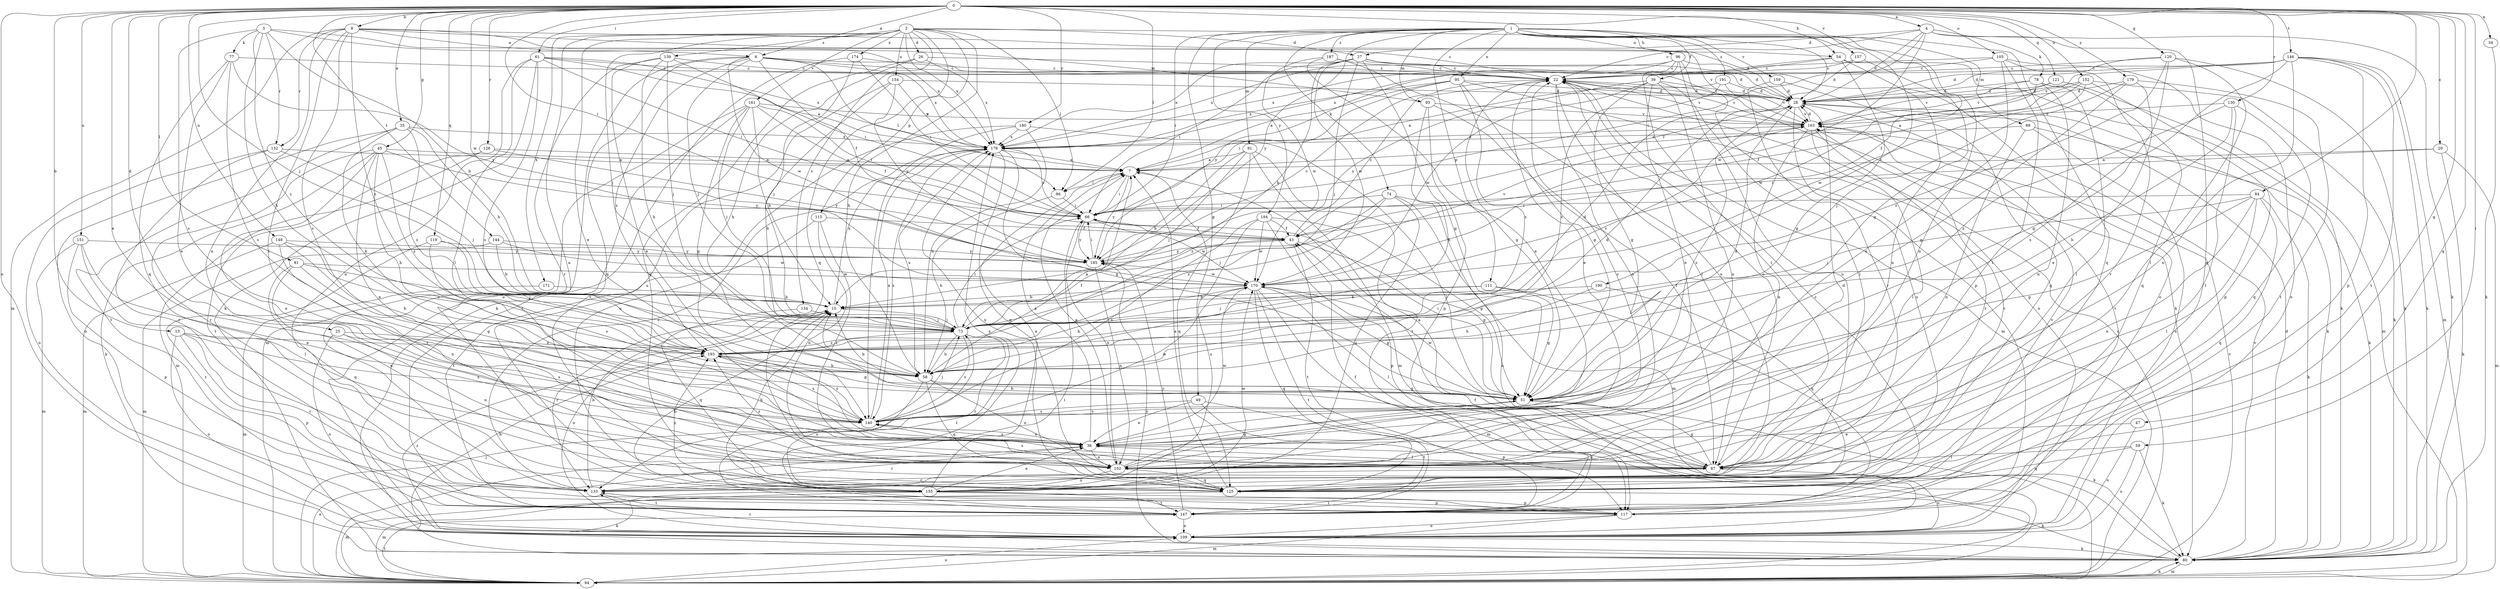 strict digraph  {
0;
1;
2;
3;
4;
6;
7;
8;
13;
15;
20;
22;
25;
26;
27;
28;
34;
35;
36;
39;
43;
45;
47;
49;
51;
54;
58;
59;
61;
66;
73;
74;
77;
78;
80;
81;
84;
86;
87;
88;
91;
93;
94;
95;
96;
102;
105;
109;
111;
115;
117;
119;
120;
121;
125;
126;
130;
132;
133;
134;
139;
140;
144;
146;
147;
148;
151;
152;
154;
155;
157;
159;
161;
163;
170;
171;
174;
178;
179;
180;
184;
185;
187;
190;
191;
193;
0 -> 4  [label=a];
0 -> 6  [label=a];
0 -> 8  [label=b];
0 -> 13  [label=b];
0 -> 20  [label=c];
0 -> 25  [label=d];
0 -> 34  [label=e];
0 -> 35  [label=e];
0 -> 36  [label=e];
0 -> 45  [label=g];
0 -> 47  [label=g];
0 -> 54  [label=h];
0 -> 59  [label=i];
0 -> 61  [label=i];
0 -> 66  [label=i];
0 -> 73  [label=j];
0 -> 81  [label=l];
0 -> 84  [label=l];
0 -> 86  [label=l];
0 -> 105  [label=o];
0 -> 109  [label=o];
0 -> 119  [label=q];
0 -> 120  [label=q];
0 -> 121  [label=q];
0 -> 125  [label=q];
0 -> 126  [label=r];
0 -> 130  [label=r];
0 -> 144  [label=t];
0 -> 146  [label=t];
0 -> 148  [label=u];
0 -> 151  [label=u];
0 -> 152  [label=u];
0 -> 157  [label=v];
0 -> 170  [label=w];
0 -> 179  [label=y];
0 -> 180  [label=y];
1 -> 39  [label=f];
1 -> 43  [label=f];
1 -> 49  [label=g];
1 -> 51  [label=g];
1 -> 66  [label=i];
1 -> 74  [label=k];
1 -> 88  [label=m];
1 -> 91  [label=m];
1 -> 93  [label=m];
1 -> 95  [label=n];
1 -> 96  [label=n];
1 -> 102  [label=n];
1 -> 111  [label=p];
1 -> 125  [label=q];
1 -> 159  [label=v];
1 -> 184  [label=y];
1 -> 185  [label=y];
1 -> 187  [label=z];
1 -> 190  [label=z];
1 -> 191  [label=z];
2 -> 26  [label=d];
2 -> 27  [label=d];
2 -> 36  [label=e];
2 -> 54  [label=h];
2 -> 58  [label=h];
2 -> 73  [label=j];
2 -> 86  [label=l];
2 -> 115  [label=p];
2 -> 125  [label=q];
2 -> 134  [label=s];
2 -> 139  [label=s];
2 -> 154  [label=u];
2 -> 155  [label=u];
2 -> 161  [label=v];
2 -> 171  [label=x];
2 -> 174  [label=x];
2 -> 178  [label=x];
3 -> 15  [label=b];
3 -> 58  [label=h];
3 -> 77  [label=k];
3 -> 93  [label=m];
3 -> 132  [label=r];
3 -> 140  [label=s];
3 -> 163  [label=v];
3 -> 193  [label=z];
4 -> 22  [label=c];
4 -> 27  [label=d];
4 -> 28  [label=d];
4 -> 66  [label=i];
4 -> 78  [label=k];
4 -> 80  [label=k];
4 -> 125  [label=q];
4 -> 170  [label=w];
6 -> 22  [label=c];
6 -> 28  [label=d];
6 -> 43  [label=f];
6 -> 73  [label=j];
6 -> 86  [label=l];
6 -> 109  [label=o];
6 -> 125  [label=q];
6 -> 170  [label=w];
6 -> 178  [label=x];
6 -> 193  [label=z];
7 -> 66  [label=i];
7 -> 86  [label=l];
7 -> 125  [label=q];
7 -> 185  [label=y];
8 -> 6  [label=a];
8 -> 22  [label=c];
8 -> 28  [label=d];
8 -> 87  [label=l];
8 -> 94  [label=m];
8 -> 102  [label=n];
8 -> 132  [label=r];
8 -> 140  [label=s];
8 -> 178  [label=x];
8 -> 193  [label=z];
13 -> 109  [label=o];
13 -> 117  [label=p];
13 -> 133  [label=r];
13 -> 140  [label=s];
13 -> 193  [label=z];
15 -> 73  [label=j];
15 -> 109  [label=o];
15 -> 133  [label=r];
15 -> 178  [label=x];
20 -> 7  [label=a];
20 -> 66  [label=i];
20 -> 80  [label=k];
20 -> 94  [label=m];
22 -> 28  [label=d];
22 -> 36  [label=e];
22 -> 51  [label=g];
22 -> 87  [label=l];
22 -> 94  [label=m];
22 -> 102  [label=n];
22 -> 163  [label=v];
25 -> 102  [label=n];
25 -> 109  [label=o];
25 -> 140  [label=s];
25 -> 193  [label=z];
26 -> 22  [label=c];
26 -> 58  [label=h];
26 -> 125  [label=q];
26 -> 178  [label=x];
27 -> 15  [label=b];
27 -> 22  [label=c];
27 -> 28  [label=d];
27 -> 51  [label=g];
27 -> 66  [label=i];
27 -> 73  [label=j];
27 -> 80  [label=k];
27 -> 170  [label=w];
27 -> 178  [label=x];
28 -> 22  [label=c];
28 -> 80  [label=k];
28 -> 140  [label=s];
28 -> 147  [label=t];
28 -> 155  [label=u];
28 -> 163  [label=v];
34 -> 80  [label=k];
35 -> 15  [label=b];
35 -> 58  [label=h];
35 -> 109  [label=o];
35 -> 147  [label=t];
35 -> 178  [label=x];
35 -> 193  [label=z];
36 -> 7  [label=a];
36 -> 87  [label=l];
36 -> 102  [label=n];
36 -> 133  [label=r];
36 -> 140  [label=s];
36 -> 170  [label=w];
39 -> 28  [label=d];
39 -> 36  [label=e];
39 -> 51  [label=g];
39 -> 87  [label=l];
39 -> 102  [label=n];
39 -> 170  [label=w];
39 -> 185  [label=y];
43 -> 22  [label=c];
43 -> 51  [label=g];
43 -> 147  [label=t];
43 -> 185  [label=y];
45 -> 7  [label=a];
45 -> 36  [label=e];
45 -> 58  [label=h];
45 -> 80  [label=k];
45 -> 102  [label=n];
45 -> 133  [label=r];
45 -> 185  [label=y];
45 -> 193  [label=z];
47 -> 36  [label=e];
47 -> 109  [label=o];
49 -> 36  [label=e];
49 -> 117  [label=p];
49 -> 140  [label=s];
49 -> 147  [label=t];
51 -> 15  [label=b];
51 -> 28  [label=d];
51 -> 66  [label=i];
51 -> 80  [label=k];
51 -> 140  [label=s];
51 -> 170  [label=w];
54 -> 22  [label=c];
54 -> 51  [label=g];
54 -> 80  [label=k];
54 -> 102  [label=n];
54 -> 178  [label=x];
58 -> 7  [label=a];
58 -> 28  [label=d];
58 -> 51  [label=g];
58 -> 102  [label=n];
58 -> 125  [label=q];
58 -> 155  [label=u];
58 -> 178  [label=x];
59 -> 80  [label=k];
59 -> 87  [label=l];
59 -> 109  [label=o];
59 -> 125  [label=q];
61 -> 7  [label=a];
61 -> 22  [label=c];
61 -> 66  [label=i];
61 -> 80  [label=k];
61 -> 87  [label=l];
61 -> 140  [label=s];
61 -> 155  [label=u];
61 -> 178  [label=x];
66 -> 43  [label=f];
66 -> 102  [label=n];
66 -> 170  [label=w];
66 -> 178  [label=x];
66 -> 185  [label=y];
73 -> 28  [label=d];
73 -> 43  [label=f];
73 -> 58  [label=h];
73 -> 66  [label=i];
73 -> 133  [label=r];
73 -> 140  [label=s];
73 -> 147  [label=t];
73 -> 163  [label=v];
73 -> 193  [label=z];
74 -> 66  [label=i];
74 -> 73  [label=j];
74 -> 94  [label=m];
74 -> 109  [label=o];
74 -> 155  [label=u];
74 -> 193  [label=z];
77 -> 22  [label=c];
77 -> 36  [label=e];
77 -> 125  [label=q];
77 -> 140  [label=s];
77 -> 185  [label=y];
78 -> 28  [label=d];
78 -> 87  [label=l];
78 -> 102  [label=n];
78 -> 125  [label=q];
78 -> 163  [label=v];
78 -> 170  [label=w];
80 -> 15  [label=b];
80 -> 28  [label=d];
80 -> 43  [label=f];
80 -> 94  [label=m];
80 -> 163  [label=v];
80 -> 185  [label=y];
81 -> 51  [label=g];
81 -> 73  [label=j];
81 -> 102  [label=n];
81 -> 125  [label=q];
81 -> 170  [label=w];
84 -> 51  [label=g];
84 -> 66  [label=i];
84 -> 73  [label=j];
84 -> 80  [label=k];
84 -> 87  [label=l];
84 -> 102  [label=n];
84 -> 125  [label=q];
86 -> 58  [label=h];
86 -> 66  [label=i];
87 -> 7  [label=a];
87 -> 15  [label=b];
87 -> 22  [label=c];
87 -> 36  [label=e];
87 -> 51  [label=g];
87 -> 109  [label=o];
87 -> 133  [label=r];
88 -> 80  [label=k];
88 -> 102  [label=n];
88 -> 109  [label=o];
88 -> 178  [label=x];
91 -> 7  [label=a];
91 -> 15  [label=b];
91 -> 73  [label=j];
91 -> 94  [label=m];
91 -> 147  [label=t];
91 -> 193  [label=z];
93 -> 58  [label=h];
93 -> 87  [label=l];
93 -> 117  [label=p];
93 -> 163  [label=v];
94 -> 22  [label=c];
94 -> 36  [label=e];
94 -> 66  [label=i];
94 -> 73  [label=j];
94 -> 80  [label=k];
94 -> 109  [label=o];
94 -> 147  [label=t];
94 -> 163  [label=v];
95 -> 7  [label=a];
95 -> 28  [label=d];
95 -> 51  [label=g];
95 -> 66  [label=i];
95 -> 109  [label=o];
95 -> 178  [label=x];
95 -> 193  [label=z];
96 -> 22  [label=c];
96 -> 87  [label=l];
96 -> 109  [label=o];
96 -> 117  [label=p];
96 -> 155  [label=u];
96 -> 178  [label=x];
96 -> 185  [label=y];
102 -> 7  [label=a];
102 -> 22  [label=c];
102 -> 28  [label=d];
102 -> 51  [label=g];
102 -> 125  [label=q];
102 -> 140  [label=s];
102 -> 155  [label=u];
102 -> 193  [label=z];
105 -> 22  [label=c];
105 -> 36  [label=e];
105 -> 87  [label=l];
105 -> 109  [label=o];
105 -> 133  [label=r];
105 -> 178  [label=x];
109 -> 80  [label=k];
109 -> 133  [label=r];
109 -> 193  [label=z];
111 -> 15  [label=b];
111 -> 51  [label=g];
111 -> 73  [label=j];
111 -> 147  [label=t];
115 -> 43  [label=f];
115 -> 87  [label=l];
115 -> 102  [label=n];
115 -> 147  [label=t];
117 -> 15  [label=b];
117 -> 22  [label=c];
117 -> 94  [label=m];
117 -> 109  [label=o];
117 -> 133  [label=r];
119 -> 140  [label=s];
119 -> 147  [label=t];
119 -> 185  [label=y];
119 -> 193  [label=z];
120 -> 22  [label=c];
120 -> 28  [label=d];
120 -> 80  [label=k];
120 -> 87  [label=l];
120 -> 140  [label=s];
120 -> 193  [label=z];
121 -> 28  [label=d];
121 -> 94  [label=m];
121 -> 163  [label=v];
125 -> 7  [label=a];
125 -> 80  [label=k];
125 -> 94  [label=m];
125 -> 163  [label=v];
125 -> 178  [label=x];
126 -> 7  [label=a];
126 -> 94  [label=m];
126 -> 147  [label=t];
126 -> 185  [label=y];
130 -> 58  [label=h];
130 -> 87  [label=l];
130 -> 125  [label=q];
130 -> 163  [label=v];
130 -> 193  [label=z];
132 -> 7  [label=a];
132 -> 73  [label=j];
132 -> 109  [label=o];
132 -> 133  [label=r];
133 -> 15  [label=b];
133 -> 117  [label=p];
133 -> 147  [label=t];
134 -> 73  [label=j];
134 -> 125  [label=q];
139 -> 22  [label=c];
139 -> 36  [label=e];
139 -> 58  [label=h];
139 -> 66  [label=i];
139 -> 73  [label=j];
139 -> 133  [label=r];
140 -> 36  [label=e];
140 -> 73  [label=j];
140 -> 170  [label=w];
140 -> 178  [label=x];
140 -> 193  [label=z];
144 -> 15  [label=b];
144 -> 94  [label=m];
144 -> 170  [label=w];
144 -> 185  [label=y];
146 -> 22  [label=c];
146 -> 28  [label=d];
146 -> 51  [label=g];
146 -> 80  [label=k];
146 -> 94  [label=m];
146 -> 102  [label=n];
146 -> 117  [label=p];
146 -> 147  [label=t];
146 -> 163  [label=v];
147 -> 43  [label=f];
147 -> 109  [label=o];
147 -> 163  [label=v];
147 -> 178  [label=x];
147 -> 185  [label=y];
148 -> 58  [label=h];
148 -> 94  [label=m];
148 -> 102  [label=n];
148 -> 185  [label=y];
148 -> 193  [label=z];
151 -> 36  [label=e];
151 -> 87  [label=l];
151 -> 94  [label=m];
151 -> 117  [label=p];
151 -> 185  [label=y];
152 -> 7  [label=a];
152 -> 28  [label=d];
152 -> 43  [label=f];
152 -> 80  [label=k];
152 -> 117  [label=p];
152 -> 170  [label=w];
154 -> 28  [label=d];
154 -> 58  [label=h];
154 -> 155  [label=u];
154 -> 178  [label=x];
154 -> 185  [label=y];
155 -> 7  [label=a];
155 -> 15  [label=b];
155 -> 36  [label=e];
155 -> 80  [label=k];
155 -> 94  [label=m];
155 -> 117  [label=p];
155 -> 147  [label=t];
155 -> 170  [label=w];
155 -> 193  [label=z];
157 -> 22  [label=c];
157 -> 28  [label=d];
157 -> 43  [label=f];
159 -> 28  [label=d];
159 -> 125  [label=q];
159 -> 133  [label=r];
161 -> 15  [label=b];
161 -> 43  [label=f];
161 -> 51  [label=g];
161 -> 66  [label=i];
161 -> 73  [label=j];
161 -> 94  [label=m];
161 -> 147  [label=t];
161 -> 163  [label=v];
163 -> 22  [label=c];
163 -> 28  [label=d];
163 -> 87  [label=l];
163 -> 102  [label=n];
163 -> 133  [label=r];
163 -> 178  [label=x];
170 -> 15  [label=b];
170 -> 51  [label=g];
170 -> 58  [label=h];
170 -> 87  [label=l];
170 -> 94  [label=m];
170 -> 125  [label=q];
170 -> 147  [label=t];
171 -> 15  [label=b];
171 -> 94  [label=m];
174 -> 22  [label=c];
174 -> 66  [label=i];
174 -> 73  [label=j];
174 -> 80  [label=k];
178 -> 7  [label=a];
178 -> 51  [label=g];
178 -> 125  [label=q];
178 -> 133  [label=r];
178 -> 140  [label=s];
179 -> 28  [label=d];
179 -> 36  [label=e];
179 -> 51  [label=g];
179 -> 73  [label=j];
179 -> 147  [label=t];
180 -> 58  [label=h];
180 -> 87  [label=l];
180 -> 140  [label=s];
180 -> 155  [label=u];
180 -> 178  [label=x];
184 -> 43  [label=f];
184 -> 51  [label=g];
184 -> 117  [label=p];
184 -> 140  [label=s];
184 -> 155  [label=u];
184 -> 170  [label=w];
185 -> 22  [label=c];
185 -> 66  [label=i];
185 -> 102  [label=n];
185 -> 163  [label=v];
185 -> 170  [label=w];
187 -> 22  [label=c];
187 -> 36  [label=e];
187 -> 155  [label=u];
187 -> 170  [label=w];
190 -> 15  [label=b];
190 -> 58  [label=h];
190 -> 125  [label=q];
191 -> 7  [label=a];
191 -> 28  [label=d];
191 -> 163  [label=v];
191 -> 193  [label=z];
193 -> 51  [label=g];
193 -> 58  [label=h];
193 -> 140  [label=s];
}
